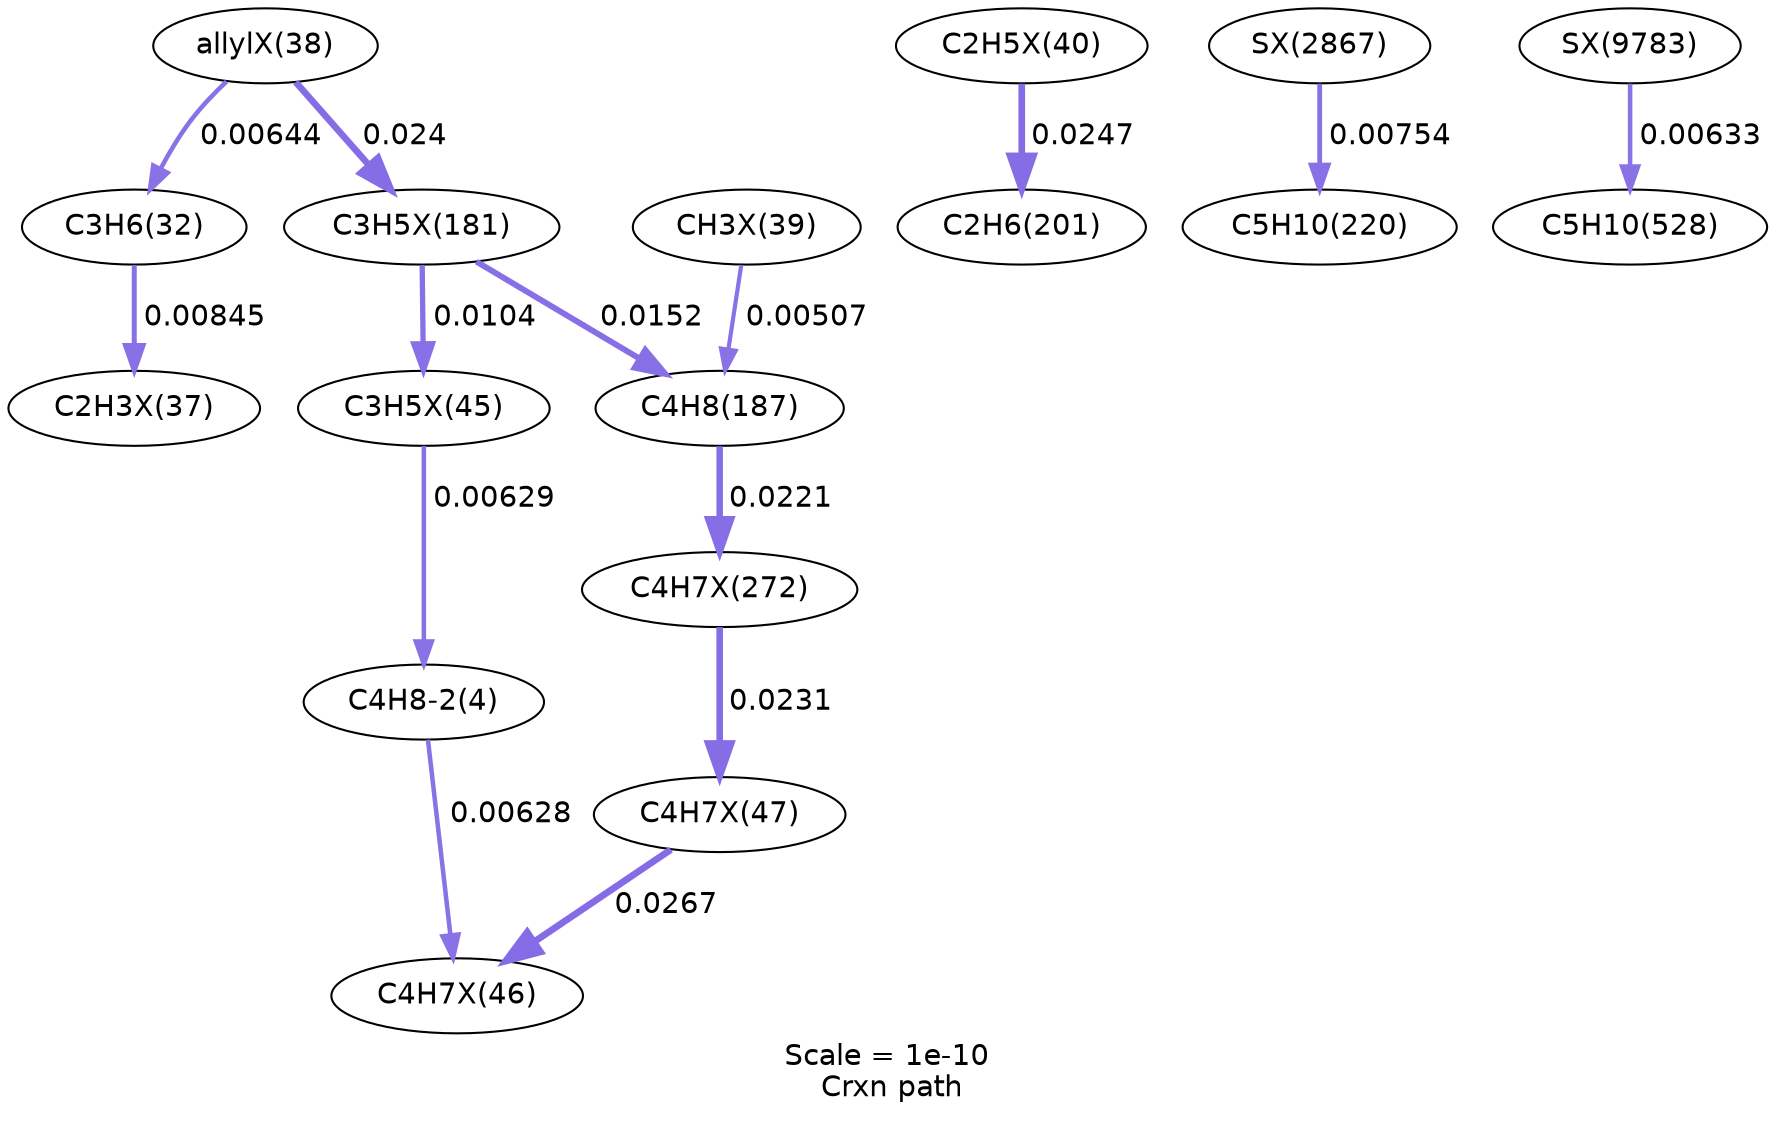 digraph reaction_paths {
center=1;
s9 -> s62[fontname="Helvetica", style="setlinewidth(2.4)", arrowsize=1.2, color="0.7, 0.508, 0.9"
, label=" 0.00845"];
s65 -> s16[fontname="Helvetica", style="setlinewidth(3.21)", arrowsize=1.6, color="0.7, 0.525, 0.9"
, label=" 0.0247"];
s64 -> s15[fontname="Helvetica", style="setlinewidth(2.01)", arrowsize=1.01, color="0.7, 0.505, 0.9"
, label=" 0.00507"];
s63 -> s93[fontname="Helvetica", style="setlinewidth(3.18)", arrowsize=1.59, color="0.7, 0.524, 0.9"
, label=" 0.024"];
s63 -> s9[fontname="Helvetica", style="setlinewidth(2.19)", arrowsize=1.1, color="0.7, 0.506, 0.9"
, label=" 0.00644"];
s93 -> s70[fontname="Helvetica", style="setlinewidth(2.55)", arrowsize=1.28, color="0.7, 0.51, 0.9"
, label=" 0.0104"];
s93 -> s15[fontname="Helvetica", style="setlinewidth(2.84)", arrowsize=1.42, color="0.7, 0.515, 0.9"
, label=" 0.0152"];
s70 -> s7[fontname="Helvetica", style="setlinewidth(2.17)", arrowsize=1.09, color="0.7, 0.506, 0.9"
, label=" 0.00629"];
s7 -> s71[fontname="Helvetica", style="setlinewidth(2.17)", arrowsize=1.09, color="0.7, 0.506, 0.9"
, label=" 0.00628"];
s15 -> s106[fontname="Helvetica", style="setlinewidth(3.12)", arrowsize=1.56, color="0.7, 0.522, 0.9"
, label=" 0.0221"];
s106 -> s72[fontname="Helvetica", style="setlinewidth(3.16)", arrowsize=1.58, color="0.7, 0.523, 0.9"
, label=" 0.0231"];
s72 -> s71[fontname="Helvetica", style="setlinewidth(3.27)", arrowsize=1.63, color="0.7, 0.527, 0.9"
, label=" 0.0267"];
s180 -> s26[fontname="Helvetica", style="setlinewidth(2.31)", arrowsize=1.16, color="0.7, 0.508, 0.9"
, label=" 0.00754"];
s236 -> s31[fontname="Helvetica", style="setlinewidth(2.18)", arrowsize=1.09, color="0.7, 0.506, 0.9"
, label=" 0.00633"];
s7 [ fontname="Helvetica", label="C4H8-2(4)"];
s9 [ fontname="Helvetica", label="C3H6(32)"];
s15 [ fontname="Helvetica", label="C4H8(187)"];
s16 [ fontname="Helvetica", label="C2H6(201)"];
s26 [ fontname="Helvetica", label="C5H10(220)"];
s31 [ fontname="Helvetica", label="C5H10(528)"];
s62 [ fontname="Helvetica", label="C2H3X(37)"];
s63 [ fontname="Helvetica", label="allylX(38)"];
s64 [ fontname="Helvetica", label="CH3X(39)"];
s65 [ fontname="Helvetica", label="C2H5X(40)"];
s70 [ fontname="Helvetica", label="C3H5X(45)"];
s71 [ fontname="Helvetica", label="C4H7X(46)"];
s72 [ fontname="Helvetica", label="C4H7X(47)"];
s93 [ fontname="Helvetica", label="C3H5X(181)"];
s106 [ fontname="Helvetica", label="C4H7X(272)"];
s180 [ fontname="Helvetica", label="SX(2867)"];
s236 [ fontname="Helvetica", label="SX(9783)"];
 label = "Scale = 1e-10\l Crxn path";
 fontname = "Helvetica";
}
